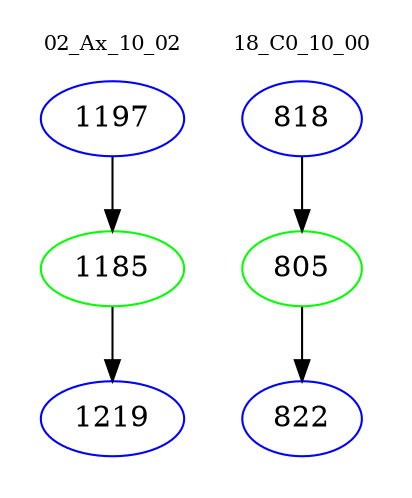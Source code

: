 digraph{
subgraph cluster_0 {
color = white
label = "02_Ax_10_02";
fontsize=10;
T0_1197 [label="1197", color="blue"]
T0_1197 -> T0_1185 [color="black"]
T0_1185 [label="1185", color="green"]
T0_1185 -> T0_1219 [color="black"]
T0_1219 [label="1219", color="blue"]
}
subgraph cluster_1 {
color = white
label = "18_C0_10_00";
fontsize=10;
T1_818 [label="818", color="blue"]
T1_818 -> T1_805 [color="black"]
T1_805 [label="805", color="green"]
T1_805 -> T1_822 [color="black"]
T1_822 [label="822", color="blue"]
}
}
